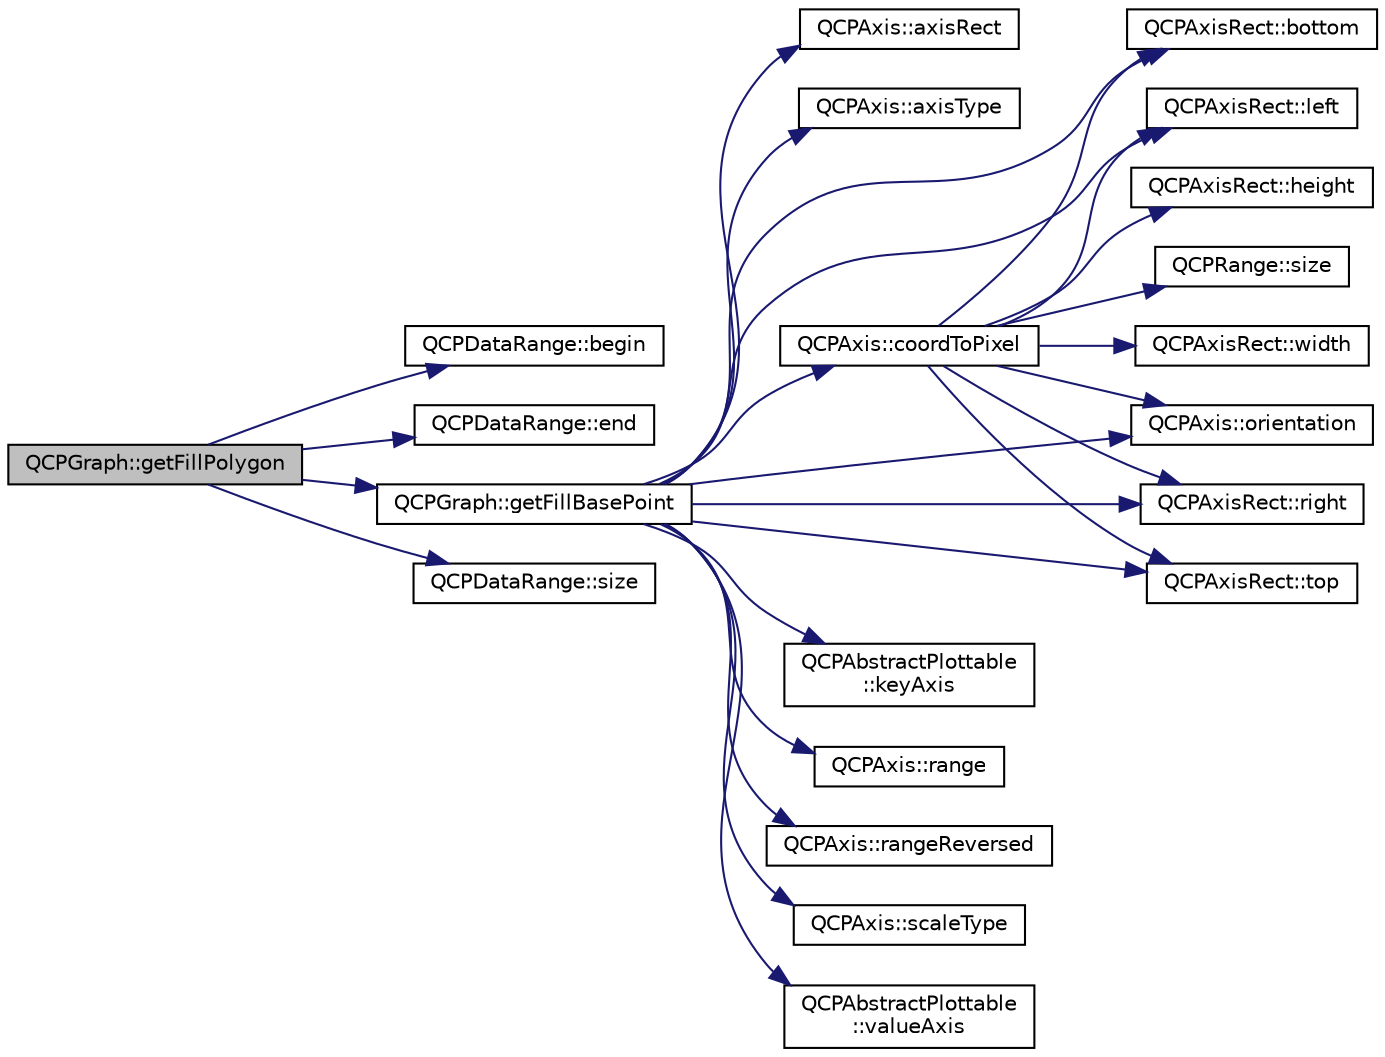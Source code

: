 digraph "QCPGraph::getFillPolygon"
{
 // LATEX_PDF_SIZE
  edge [fontname="Helvetica",fontsize="10",labelfontname="Helvetica",labelfontsize="10"];
  node [fontname="Helvetica",fontsize="10",shape=record];
  rankdir="LR";
  Node1 [label="QCPGraph::getFillPolygon",height=0.2,width=0.4,color="black", fillcolor="grey75", style="filled", fontcolor="black",tooltip=" "];
  Node1 -> Node2 [color="midnightblue",fontsize="10",style="solid",fontname="Helvetica"];
  Node2 [label="QCPDataRange::begin",height=0.2,width=0.4,color="black", fillcolor="white", style="filled",URL="$classQCPDataRange.html#ae76d7eba9defdfafcd0fc41096793129",tooltip=" "];
  Node1 -> Node3 [color="midnightblue",fontsize="10",style="solid",fontname="Helvetica"];
  Node3 [label="QCPDataRange::end",height=0.2,width=0.4,color="black", fillcolor="white", style="filled",URL="$classQCPDataRange.html#aee1b20fb045929c3753ee2ce14af7630",tooltip=" "];
  Node1 -> Node4 [color="midnightblue",fontsize="10",style="solid",fontname="Helvetica"];
  Node4 [label="QCPGraph::getFillBasePoint",height=0.2,width=0.4,color="black", fillcolor="white", style="filled",URL="$classQCPGraph.html#a13f2c756f3114703159c2e604783e208",tooltip=" "];
  Node4 -> Node5 [color="midnightblue",fontsize="10",style="solid",fontname="Helvetica"];
  Node5 [label="QCPAxis::axisRect",height=0.2,width=0.4,color="black", fillcolor="white", style="filled",URL="$classQCPAxis.html#afc94bcfdf8adfe8e01013f13bdf159a2",tooltip=" "];
  Node4 -> Node6 [color="midnightblue",fontsize="10",style="solid",fontname="Helvetica"];
  Node6 [label="QCPAxis::axisType",height=0.2,width=0.4,color="black", fillcolor="white", style="filled",URL="$classQCPAxis.html#aa19679359783c5ecd27757b7e5619976",tooltip=" "];
  Node4 -> Node7 [color="midnightblue",fontsize="10",style="solid",fontname="Helvetica"];
  Node7 [label="QCPAxisRect::bottom",height=0.2,width=0.4,color="black", fillcolor="white", style="filled",URL="$classQCPAxisRect.html#acefdf1abaa8a8ab681e906cc2be9581e",tooltip=" "];
  Node4 -> Node8 [color="midnightblue",fontsize="10",style="solid",fontname="Helvetica"];
  Node8 [label="QCPAxis::coordToPixel",height=0.2,width=0.4,color="black", fillcolor="white", style="filled",URL="$classQCPAxis.html#af15d1b3a7f7e9b53d759d3ccff1fe4b4",tooltip=" "];
  Node8 -> Node7 [color="midnightblue",fontsize="10",style="solid",fontname="Helvetica"];
  Node8 -> Node9 [color="midnightblue",fontsize="10",style="solid",fontname="Helvetica"];
  Node9 [label="QCPAxisRect::height",height=0.2,width=0.4,color="black", fillcolor="white", style="filled",URL="$classQCPAxisRect.html#acc4377809e79d9a089ab790f39429b0d",tooltip=" "];
  Node8 -> Node10 [color="midnightblue",fontsize="10",style="solid",fontname="Helvetica"];
  Node10 [label="QCPAxisRect::left",height=0.2,width=0.4,color="black", fillcolor="white", style="filled",URL="$classQCPAxisRect.html#afb4a3de02046b20b9310bdb8fca781c3",tooltip=" "];
  Node8 -> Node11 [color="midnightblue",fontsize="10",style="solid",fontname="Helvetica"];
  Node11 [label="QCPAxis::orientation",height=0.2,width=0.4,color="black", fillcolor="white", style="filled",URL="$classQCPAxis.html#ab988ef4538e2655bb77bd138189cd42e",tooltip=" "];
  Node8 -> Node12 [color="midnightblue",fontsize="10",style="solid",fontname="Helvetica"];
  Node12 [label="QCPAxisRect::right",height=0.2,width=0.4,color="black", fillcolor="white", style="filled",URL="$classQCPAxisRect.html#a3f819d4a1b2193723d1fdafc573eea10",tooltip=" "];
  Node8 -> Node13 [color="midnightblue",fontsize="10",style="solid",fontname="Helvetica"];
  Node13 [label="QCPRange::size",height=0.2,width=0.4,color="black", fillcolor="white", style="filled",URL="$classQCPRange.html#a62326e7cc4316b96df6a60813230e63f",tooltip=" "];
  Node8 -> Node14 [color="midnightblue",fontsize="10",style="solid",fontname="Helvetica"];
  Node14 [label="QCPAxisRect::top",height=0.2,width=0.4,color="black", fillcolor="white", style="filled",URL="$classQCPAxisRect.html#a45dbad181cbb9f09d068dbb76c817c95",tooltip=" "];
  Node8 -> Node15 [color="midnightblue",fontsize="10",style="solid",fontname="Helvetica"];
  Node15 [label="QCPAxisRect::width",height=0.2,width=0.4,color="black", fillcolor="white", style="filled",URL="$classQCPAxisRect.html#a204645398a4f9d0b0189385c7c2cfb91",tooltip=" "];
  Node4 -> Node16 [color="midnightblue",fontsize="10",style="solid",fontname="Helvetica"];
  Node16 [label="QCPAbstractPlottable\l::keyAxis",height=0.2,width=0.4,color="black", fillcolor="white", style="filled",URL="$classQCPAbstractPlottable.html#a2cdd6f0dd5e9a979037f86b4000d9cfe",tooltip=" "];
  Node4 -> Node10 [color="midnightblue",fontsize="10",style="solid",fontname="Helvetica"];
  Node4 -> Node11 [color="midnightblue",fontsize="10",style="solid",fontname="Helvetica"];
  Node4 -> Node17 [color="midnightblue",fontsize="10",style="solid",fontname="Helvetica"];
  Node17 [label="QCPAxis::range",height=0.2,width=0.4,color="black", fillcolor="white", style="filled",URL="$classQCPAxis.html#ac4058855a81f1a883cf2e754f6a6acb1",tooltip=" "];
  Node4 -> Node18 [color="midnightblue",fontsize="10",style="solid",fontname="Helvetica"];
  Node18 [label="QCPAxis::rangeReversed",height=0.2,width=0.4,color="black", fillcolor="white", style="filled",URL="$classQCPAxis.html#ab9866dd1a78f1920f491ec12a794bec2",tooltip=" "];
  Node4 -> Node12 [color="midnightblue",fontsize="10",style="solid",fontname="Helvetica"];
  Node4 -> Node19 [color="midnightblue",fontsize="10",style="solid",fontname="Helvetica"];
  Node19 [label="QCPAxis::scaleType",height=0.2,width=0.4,color="black", fillcolor="white", style="filled",URL="$classQCPAxis.html#ad23e9ad97b44e9aeaf4fab8904280098",tooltip=" "];
  Node4 -> Node14 [color="midnightblue",fontsize="10",style="solid",fontname="Helvetica"];
  Node4 -> Node20 [color="midnightblue",fontsize="10",style="solid",fontname="Helvetica"];
  Node20 [label="QCPAbstractPlottable\l::valueAxis",height=0.2,width=0.4,color="black", fillcolor="white", style="filled",URL="$classQCPAbstractPlottable.html#af47809a644a68ffd955fb30b01fb4f2f",tooltip=" "];
  Node1 -> Node21 [color="midnightblue",fontsize="10",style="solid",fontname="Helvetica"];
  Node21 [label="QCPDataRange::size",height=0.2,width=0.4,color="black", fillcolor="white", style="filled",URL="$classQCPDataRange.html#ac6af055e509d1b691c244954ff1c5887",tooltip=" "];
}
